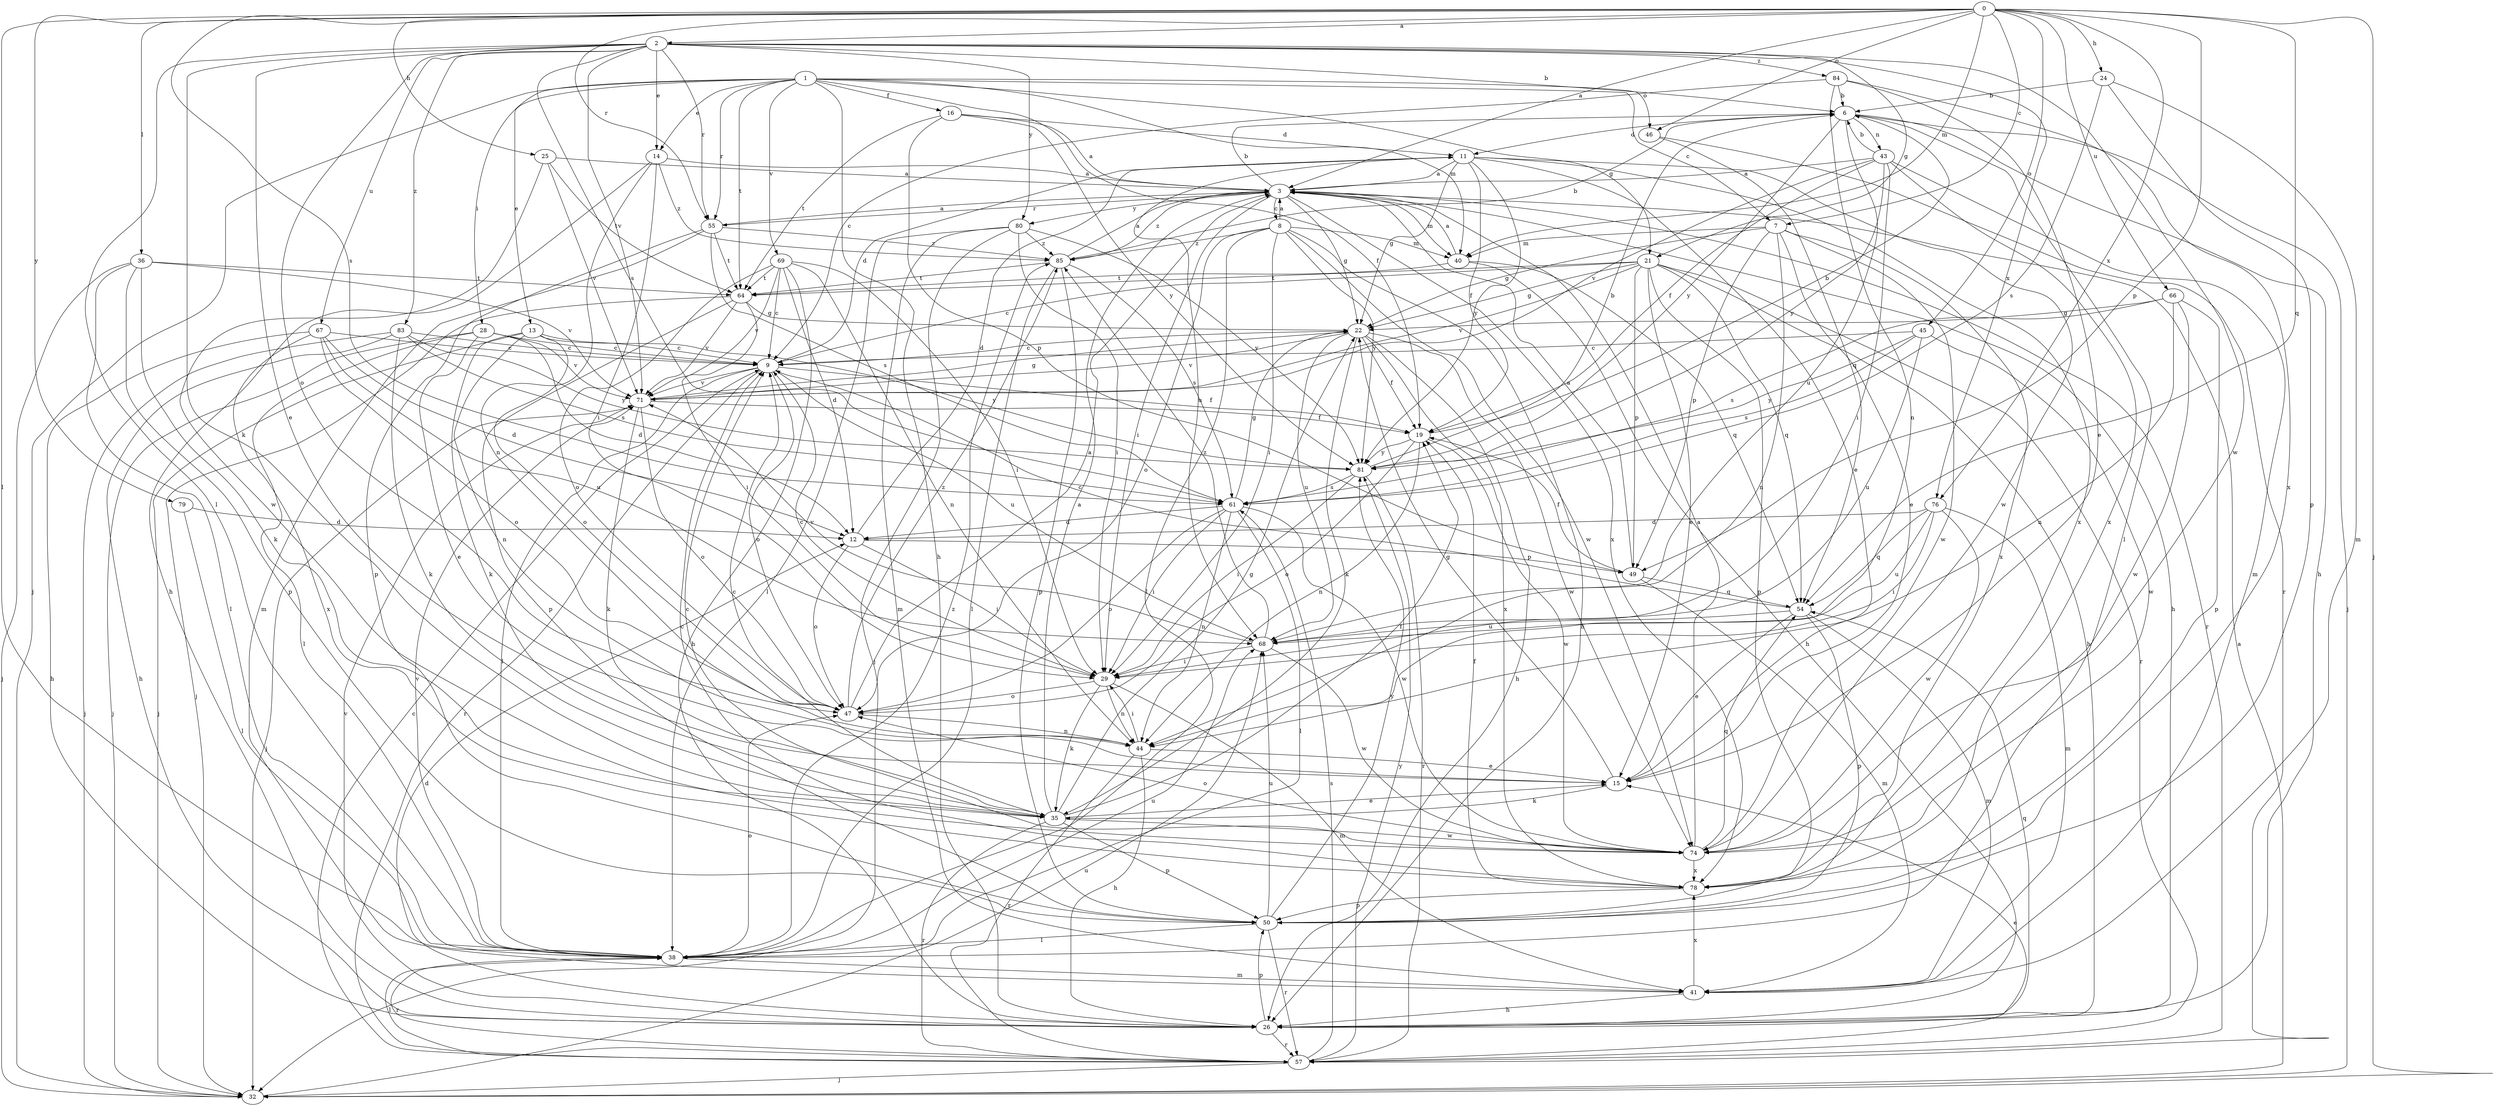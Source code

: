 strict digraph  {
0;
1;
2;
3;
6;
7;
8;
9;
11;
12;
13;
14;
15;
16;
19;
21;
22;
24;
25;
26;
28;
29;
32;
35;
36;
38;
40;
41;
43;
44;
45;
46;
47;
49;
50;
54;
55;
57;
61;
64;
66;
67;
68;
69;
71;
74;
76;
78;
79;
80;
81;
83;
84;
85;
0 -> 2  [label=a];
0 -> 3  [label=a];
0 -> 7  [label=c];
0 -> 24  [label=h];
0 -> 25  [label=h];
0 -> 32  [label=j];
0 -> 36  [label=l];
0 -> 38  [label=l];
0 -> 40  [label=m];
0 -> 45  [label=o];
0 -> 46  [label=o];
0 -> 49  [label=p];
0 -> 54  [label=q];
0 -> 55  [label=r];
0 -> 61  [label=s];
0 -> 66  [label=u];
0 -> 76  [label=x];
0 -> 79  [label=y];
1 -> 7  [label=c];
1 -> 13  [label=e];
1 -> 14  [label=e];
1 -> 16  [label=f];
1 -> 19  [label=f];
1 -> 21  [label=g];
1 -> 26  [label=h];
1 -> 28  [label=i];
1 -> 32  [label=j];
1 -> 40  [label=m];
1 -> 46  [label=o];
1 -> 55  [label=r];
1 -> 64  [label=t];
1 -> 69  [label=v];
2 -> 6  [label=b];
2 -> 14  [label=e];
2 -> 15  [label=e];
2 -> 21  [label=g];
2 -> 35  [label=k];
2 -> 38  [label=l];
2 -> 47  [label=o];
2 -> 55  [label=r];
2 -> 61  [label=s];
2 -> 67  [label=u];
2 -> 71  [label=v];
2 -> 74  [label=w];
2 -> 76  [label=x];
2 -> 80  [label=y];
2 -> 83  [label=z];
2 -> 84  [label=z];
3 -> 6  [label=b];
3 -> 8  [label=c];
3 -> 22  [label=g];
3 -> 26  [label=h];
3 -> 29  [label=i];
3 -> 40  [label=m];
3 -> 55  [label=r];
3 -> 57  [label=r];
3 -> 78  [label=x];
3 -> 80  [label=y];
3 -> 85  [label=z];
6 -> 11  [label=d];
6 -> 26  [label=h];
6 -> 32  [label=j];
6 -> 38  [label=l];
6 -> 43  [label=n];
6 -> 68  [label=u];
6 -> 81  [label=y];
7 -> 15  [label=e];
7 -> 22  [label=g];
7 -> 40  [label=m];
7 -> 44  [label=n];
7 -> 49  [label=p];
7 -> 74  [label=w];
7 -> 78  [label=x];
8 -> 3  [label=a];
8 -> 26  [label=h];
8 -> 29  [label=i];
8 -> 38  [label=l];
8 -> 40  [label=m];
8 -> 47  [label=o];
8 -> 74  [label=w];
8 -> 81  [label=y];
8 -> 85  [label=z];
9 -> 11  [label=d];
9 -> 19  [label=f];
9 -> 38  [label=l];
9 -> 47  [label=o];
9 -> 57  [label=r];
9 -> 68  [label=u];
9 -> 71  [label=v];
11 -> 3  [label=a];
11 -> 15  [label=e];
11 -> 19  [label=f];
11 -> 22  [label=g];
11 -> 68  [label=u];
11 -> 74  [label=w];
11 -> 78  [label=x];
11 -> 81  [label=y];
12 -> 11  [label=d];
12 -> 29  [label=i];
12 -> 47  [label=o];
12 -> 49  [label=p];
13 -> 9  [label=c];
13 -> 32  [label=j];
13 -> 35  [label=k];
13 -> 44  [label=n];
13 -> 47  [label=o];
13 -> 81  [label=y];
14 -> 3  [label=a];
14 -> 26  [label=h];
14 -> 29  [label=i];
14 -> 44  [label=n];
14 -> 85  [label=z];
15 -> 22  [label=g];
15 -> 35  [label=k];
16 -> 3  [label=a];
16 -> 11  [label=d];
16 -> 49  [label=p];
16 -> 64  [label=t];
16 -> 81  [label=y];
19 -> 6  [label=b];
19 -> 44  [label=n];
19 -> 47  [label=o];
19 -> 74  [label=w];
19 -> 81  [label=y];
21 -> 9  [label=c];
21 -> 15  [label=e];
21 -> 22  [label=g];
21 -> 26  [label=h];
21 -> 49  [label=p];
21 -> 50  [label=p];
21 -> 54  [label=q];
21 -> 57  [label=r];
21 -> 64  [label=t];
21 -> 71  [label=v];
22 -> 9  [label=c];
22 -> 19  [label=f];
22 -> 26  [label=h];
22 -> 35  [label=k];
22 -> 68  [label=u];
22 -> 71  [label=v];
22 -> 74  [label=w];
22 -> 78  [label=x];
24 -> 6  [label=b];
24 -> 41  [label=m];
24 -> 50  [label=p];
24 -> 61  [label=s];
25 -> 3  [label=a];
25 -> 64  [label=t];
25 -> 71  [label=v];
25 -> 74  [label=w];
26 -> 12  [label=d];
26 -> 50  [label=p];
26 -> 54  [label=q];
26 -> 57  [label=r];
26 -> 71  [label=v];
28 -> 9  [label=c];
28 -> 12  [label=d];
28 -> 15  [label=e];
28 -> 32  [label=j];
28 -> 38  [label=l];
28 -> 71  [label=v];
29 -> 9  [label=c];
29 -> 35  [label=k];
29 -> 41  [label=m];
29 -> 44  [label=n];
29 -> 47  [label=o];
32 -> 3  [label=a];
32 -> 68  [label=u];
35 -> 3  [label=a];
35 -> 9  [label=c];
35 -> 15  [label=e];
35 -> 19  [label=f];
35 -> 22  [label=g];
35 -> 50  [label=p];
35 -> 57  [label=r];
35 -> 74  [label=w];
36 -> 32  [label=j];
36 -> 35  [label=k];
36 -> 38  [label=l];
36 -> 50  [label=p];
36 -> 64  [label=t];
36 -> 71  [label=v];
38 -> 41  [label=m];
38 -> 47  [label=o];
38 -> 57  [label=r];
38 -> 68  [label=u];
38 -> 71  [label=v];
38 -> 85  [label=z];
40 -> 3  [label=a];
40 -> 26  [label=h];
40 -> 54  [label=q];
40 -> 64  [label=t];
41 -> 26  [label=h];
41 -> 78  [label=x];
43 -> 3  [label=a];
43 -> 6  [label=b];
43 -> 19  [label=f];
43 -> 29  [label=i];
43 -> 41  [label=m];
43 -> 71  [label=v];
43 -> 78  [label=x];
43 -> 81  [label=y];
44 -> 15  [label=e];
44 -> 26  [label=h];
44 -> 29  [label=i];
44 -> 57  [label=r];
45 -> 9  [label=c];
45 -> 61  [label=s];
45 -> 68  [label=u];
45 -> 74  [label=w];
45 -> 81  [label=y];
46 -> 54  [label=q];
46 -> 57  [label=r];
47 -> 3  [label=a];
47 -> 44  [label=n];
47 -> 85  [label=z];
49 -> 3  [label=a];
49 -> 19  [label=f];
49 -> 41  [label=m];
49 -> 54  [label=q];
50 -> 38  [label=l];
50 -> 57  [label=r];
50 -> 68  [label=u];
50 -> 81  [label=y];
54 -> 9  [label=c];
54 -> 15  [label=e];
54 -> 41  [label=m];
54 -> 50  [label=p];
54 -> 68  [label=u];
55 -> 3  [label=a];
55 -> 41  [label=m];
55 -> 50  [label=p];
55 -> 61  [label=s];
55 -> 64  [label=t];
55 -> 85  [label=z];
57 -> 9  [label=c];
57 -> 15  [label=e];
57 -> 32  [label=j];
57 -> 38  [label=l];
57 -> 61  [label=s];
57 -> 81  [label=y];
61 -> 12  [label=d];
61 -> 22  [label=g];
61 -> 29  [label=i];
61 -> 38  [label=l];
61 -> 44  [label=n];
61 -> 47  [label=o];
61 -> 74  [label=w];
64 -> 22  [label=g];
64 -> 29  [label=i];
64 -> 32  [label=j];
64 -> 50  [label=p];
64 -> 71  [label=v];
66 -> 22  [label=g];
66 -> 44  [label=n];
66 -> 50  [label=p];
66 -> 61  [label=s];
66 -> 74  [label=w];
67 -> 9  [label=c];
67 -> 12  [label=d];
67 -> 26  [label=h];
67 -> 47  [label=o];
67 -> 68  [label=u];
67 -> 78  [label=x];
68 -> 29  [label=i];
68 -> 71  [label=v];
68 -> 74  [label=w];
68 -> 85  [label=z];
69 -> 9  [label=c];
69 -> 12  [label=d];
69 -> 26  [label=h];
69 -> 29  [label=i];
69 -> 44  [label=n];
69 -> 47  [label=o];
69 -> 64  [label=t];
69 -> 71  [label=v];
71 -> 19  [label=f];
71 -> 22  [label=g];
71 -> 32  [label=j];
71 -> 35  [label=k];
71 -> 47  [label=o];
74 -> 3  [label=a];
74 -> 9  [label=c];
74 -> 47  [label=o];
74 -> 54  [label=q];
74 -> 78  [label=x];
76 -> 12  [label=d];
76 -> 29  [label=i];
76 -> 41  [label=m];
76 -> 54  [label=q];
76 -> 68  [label=u];
76 -> 74  [label=w];
78 -> 9  [label=c];
78 -> 19  [label=f];
78 -> 50  [label=p];
79 -> 12  [label=d];
79 -> 38  [label=l];
80 -> 29  [label=i];
80 -> 32  [label=j];
80 -> 38  [label=l];
80 -> 41  [label=m];
80 -> 81  [label=y];
80 -> 85  [label=z];
81 -> 6  [label=b];
81 -> 29  [label=i];
81 -> 57  [label=r];
81 -> 61  [label=s];
83 -> 9  [label=c];
83 -> 26  [label=h];
83 -> 32  [label=j];
83 -> 35  [label=k];
83 -> 61  [label=s];
83 -> 81  [label=y];
84 -> 6  [label=b];
84 -> 9  [label=c];
84 -> 15  [label=e];
84 -> 44  [label=n];
84 -> 78  [label=x];
85 -> 3  [label=a];
85 -> 6  [label=b];
85 -> 38  [label=l];
85 -> 50  [label=p];
85 -> 61  [label=s];
85 -> 64  [label=t];
}
